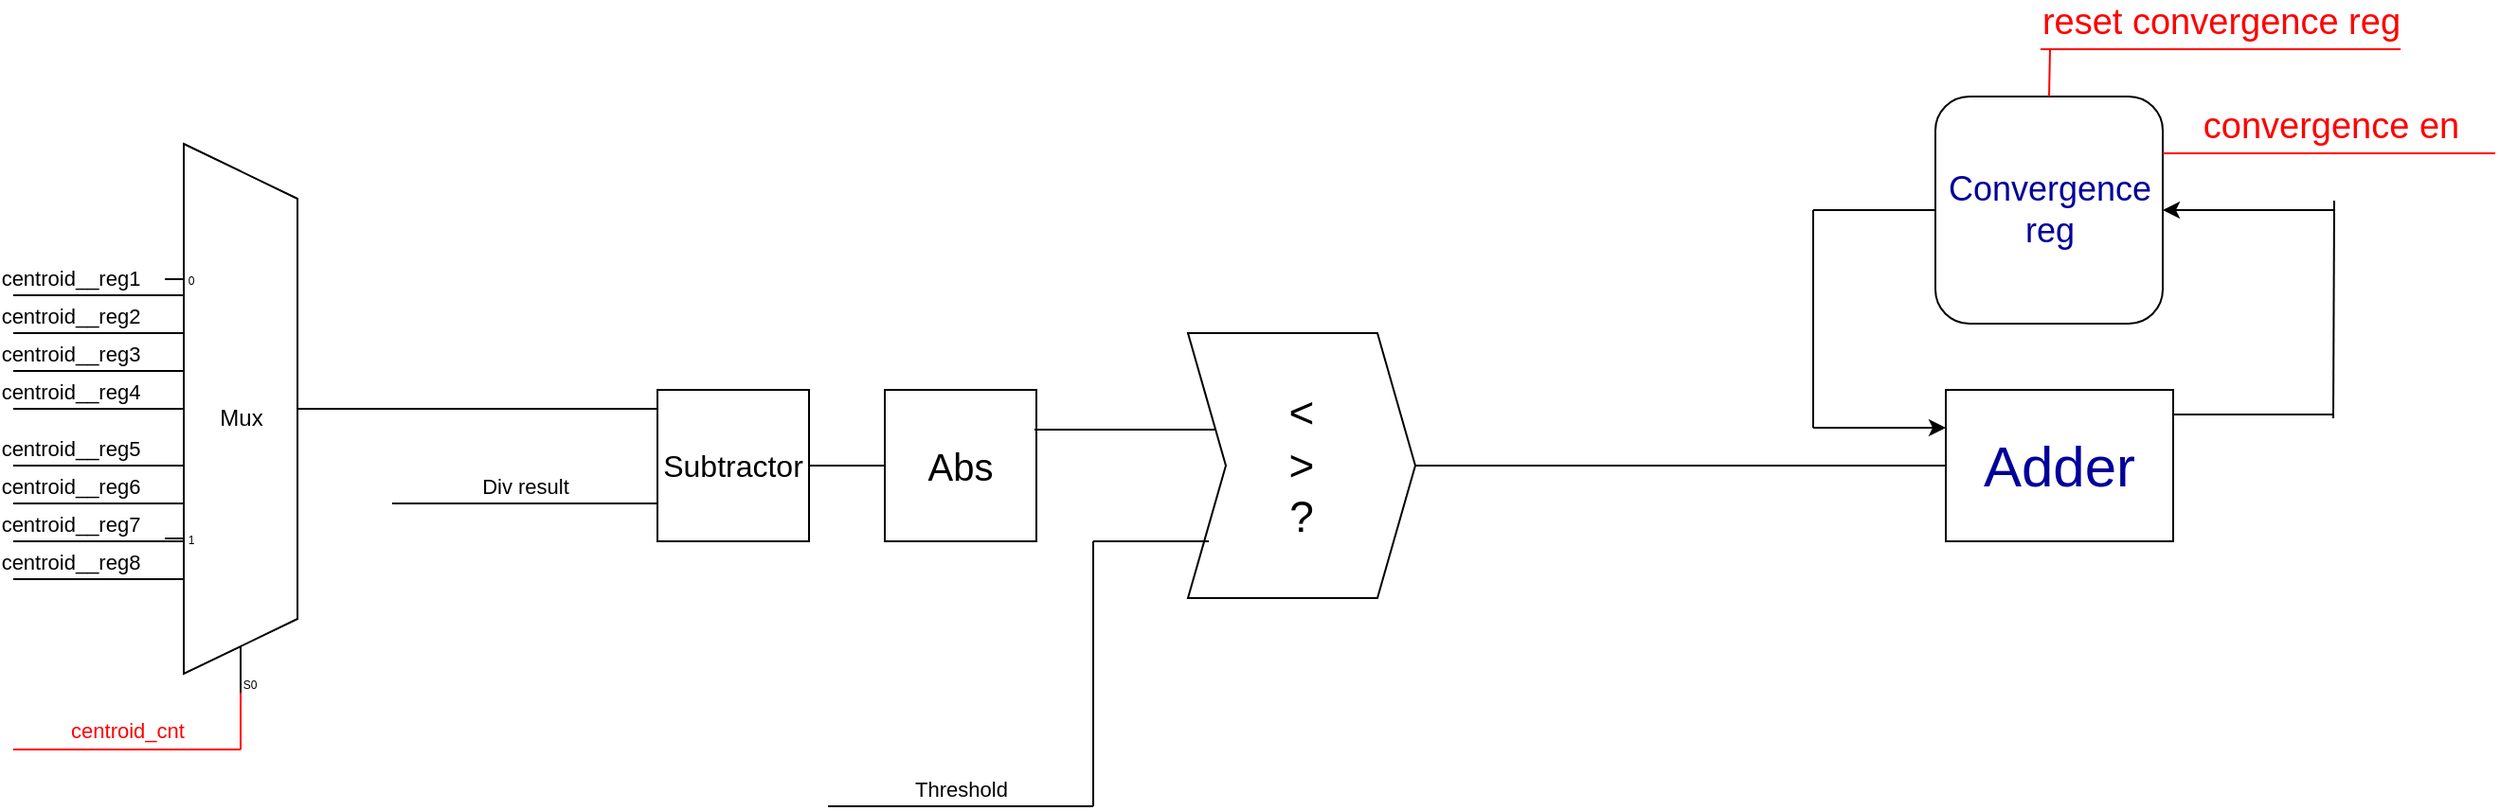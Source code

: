 <mxfile version="11.2.1" pages="1"><diagram id="T8Z2IFDPQpal-g-uq9Vg" name="Page-1"><mxGraphModel dx="2170" dy="1088" grid="1" gridSize="10" guides="1" tooltips="1" connect="1" arrows="1" fold="1" page="0" pageScale="1" pageWidth="850" pageHeight="1100" math="0" shadow="0"><root><mxCell id="0"/><mxCell id="1" parent="0"/><mxCell id="sgPwuMjlVQEN1YjF5gs_-2" value="Mux" style="shadow=0;dashed=0;align=center;fillColor=#ffffff;html=1;strokeWidth=1;shape=mxgraph.electrical.abstract.mux2;" vertex="1" parent="1"><mxGeometry x="170" y="90" width="80" height="290" as="geometry"/></mxCell><mxCell id="sgPwuMjlVQEN1YjF5gs_-3" value="" style="endArrow=none;html=1;entryX=0.375;entryY=1;entryDx=10;entryDy=0;entryPerimeter=0;strokeColor=#FF0000;fontColor=#FF0000;" edge="1" parent="1" target="sgPwuMjlVQEN1YjF5gs_-2"><mxGeometry width="50" height="50" relative="1" as="geometry"><mxPoint x="210" y="410" as="sourcePoint"/><mxPoint x="200" y="400" as="targetPoint"/></mxGeometry></mxCell><mxCell id="sgPwuMjlVQEN1YjF5gs_-4" value="centroid_cnt" style="endArrow=none;html=1;strokeColor=#FF0000;fontColor=#FF0000;" edge="1" parent="1"><mxGeometry y="10" width="50" height="50" relative="1" as="geometry"><mxPoint x="90" y="410" as="sourcePoint"/><mxPoint x="210" y="410" as="targetPoint"/><mxPoint as="offset"/></mxGeometry></mxCell><mxCell id="sgPwuMjlVQEN1YjF5gs_-6" value="centroid__reg2" style="endArrow=none;html=1;strokeColor=#000000;fontColor=#000000;entryX=0;entryY=0.236;entryDx=0;entryDy=3;entryPerimeter=0;" edge="1" parent="1"><mxGeometry x="-0.333" y="9" width="50" height="50" relative="1" as="geometry"><mxPoint x="90" y="190" as="sourcePoint"/><mxPoint x="180" y="190" as="targetPoint"/><mxPoint as="offset"/></mxGeometry></mxCell><mxCell id="sgPwuMjlVQEN1YjF5gs_-7" value="centroid__reg3" style="endArrow=none;html=1;strokeColor=#000000;fontColor=#000000;entryX=0;entryY=0.236;entryDx=0;entryDy=3;entryPerimeter=0;" edge="1" parent="1"><mxGeometry x="-0.333" y="9" width="50" height="50" relative="1" as="geometry"><mxPoint x="90" y="210" as="sourcePoint"/><mxPoint x="180" y="210" as="targetPoint"/><mxPoint as="offset"/></mxGeometry></mxCell><mxCell id="sgPwuMjlVQEN1YjF5gs_-8" value="centroid__reg4" style="endArrow=none;html=1;strokeColor=#000000;fontColor=#000000;entryX=0;entryY=0.236;entryDx=0;entryDy=3;entryPerimeter=0;" edge="1" parent="1"><mxGeometry x="-0.333" y="9" width="50" height="50" relative="1" as="geometry"><mxPoint x="90" y="230" as="sourcePoint"/><mxPoint x="180" y="230" as="targetPoint"/><mxPoint as="offset"/></mxGeometry></mxCell><mxCell id="sgPwuMjlVQEN1YjF5gs_-9" value="centroid__reg1" style="endArrow=none;html=1;strokeColor=#000000;fontColor=#000000;entryX=0;entryY=0.236;entryDx=0;entryDy=3;entryPerimeter=0;" edge="1" parent="1"><mxGeometry x="-0.333" y="9" width="50" height="50" relative="1" as="geometry"><mxPoint x="90" y="170" as="sourcePoint"/><mxPoint x="180" y="170" as="targetPoint"/><mxPoint as="offset"/></mxGeometry></mxCell><mxCell id="sgPwuMjlVQEN1YjF5gs_-14" value="centroid__reg6" style="endArrow=none;html=1;strokeColor=#000000;fontColor=#000000;entryX=0;entryY=0.236;entryDx=0;entryDy=3;entryPerimeter=0;" edge="1" parent="1"><mxGeometry x="-0.333" y="9" width="50" height="50" relative="1" as="geometry"><mxPoint x="90" y="280" as="sourcePoint"/><mxPoint x="180" y="280" as="targetPoint"/><mxPoint as="offset"/></mxGeometry></mxCell><mxCell id="sgPwuMjlVQEN1YjF5gs_-15" value="centroid__reg7" style="endArrow=none;html=1;strokeColor=#000000;fontColor=#000000;entryX=0;entryY=0.236;entryDx=0;entryDy=3;entryPerimeter=0;" edge="1" parent="1"><mxGeometry x="-0.333" y="9" width="50" height="50" relative="1" as="geometry"><mxPoint x="90" y="300" as="sourcePoint"/><mxPoint x="180" y="300" as="targetPoint"/><mxPoint as="offset"/></mxGeometry></mxCell><mxCell id="sgPwuMjlVQEN1YjF5gs_-16" value="centroid__reg8" style="endArrow=none;html=1;strokeColor=#000000;fontColor=#000000;entryX=0;entryY=0.236;entryDx=0;entryDy=3;entryPerimeter=0;" edge="1" parent="1"><mxGeometry x="-0.333" y="9" width="50" height="50" relative="1" as="geometry"><mxPoint x="90" y="320" as="sourcePoint"/><mxPoint x="180" y="320" as="targetPoint"/><mxPoint as="offset"/></mxGeometry></mxCell><mxCell id="sgPwuMjlVQEN1YjF5gs_-17" value="centroid__reg5" style="endArrow=none;html=1;strokeColor=#000000;fontColor=#000000;entryX=0;entryY=0.236;entryDx=0;entryDy=3;entryPerimeter=0;" edge="1" parent="1"><mxGeometry x="-0.333" y="9" width="50" height="50" relative="1" as="geometry"><mxPoint x="90" y="260" as="sourcePoint"/><mxPoint x="180" y="260" as="targetPoint"/><mxPoint as="offset"/></mxGeometry></mxCell><mxCell id="sgPwuMjlVQEN1YjF5gs_-20" value="&lt;font style=&quot;font-size: 16px&quot;&gt;Subtractor&lt;/font&gt;" style="whiteSpace=wrap;html=1;aspect=fixed;fillColor=none;fontColor=#000000;" vertex="1" parent="1"><mxGeometry x="430" y="220" width="80" height="80" as="geometry"/></mxCell><mxCell id="sgPwuMjlVQEN1YjF5gs_-21" value="&lt;font style=&quot;font-size: 20px&quot;&gt;Abs&lt;/font&gt;" style="whiteSpace=wrap;html=1;aspect=fixed;fillColor=none;fontColor=#000000;" vertex="1" parent="1"><mxGeometry x="550" y="220" width="80" height="80" as="geometry"/></mxCell><mxCell id="sgPwuMjlVQEN1YjF5gs_-22" value="Div result" style="endArrow=none;html=1;strokeColor=#000000;fontColor=#000000;verticalAlign=bottom;" edge="1" parent="1"><mxGeometry width="50" height="50" relative="1" as="geometry"><mxPoint x="290" y="280" as="sourcePoint"/><mxPoint x="430" y="280" as="targetPoint"/></mxGeometry></mxCell><mxCell id="sgPwuMjlVQEN1YjF5gs_-24" value="" style="endArrow=none;html=1;strokeColor=#000000;fontColor=#000000;entryX=1;entryY=0.5;entryDx=0;entryDy=-5;entryPerimeter=0;exitX=0;exitY=0.125;exitDx=0;exitDy=0;exitPerimeter=0;" edge="1" parent="1" source="sgPwuMjlVQEN1YjF5gs_-20" target="sgPwuMjlVQEN1YjF5gs_-2"><mxGeometry width="50" height="50" relative="1" as="geometry"><mxPoint x="330" y="235" as="sourcePoint"/><mxPoint x="310" y="260" as="targetPoint"/></mxGeometry></mxCell><mxCell id="sgPwuMjlVQEN1YjF5gs_-28" value="" style="endArrow=none;html=1;strokeColor=#000000;fontColor=#000000;entryX=0;entryY=0.5;entryDx=0;entryDy=0;exitX=1;exitY=0.5;exitDx=0;exitDy=0;" edge="1" parent="1" source="sgPwuMjlVQEN1YjF5gs_-20" target="sgPwuMjlVQEN1YjF5gs_-21"><mxGeometry width="50" height="50" relative="1" as="geometry"><mxPoint x="490" y="370" as="sourcePoint"/><mxPoint x="540" y="320" as="targetPoint"/></mxGeometry></mxCell><mxCell id="sgPwuMjlVQEN1YjF5gs_-29" value="&amp;lt;&lt;br style=&quot;font-size: 23px;&quot;&gt;&amp;gt;&lt;br style=&quot;font-size: 23px;&quot;&gt;?" style="shape=step;perimeter=stepPerimeter;whiteSpace=wrap;html=1;fixedSize=1;fillColor=none;fontColor=#000000;fontSize=23;" vertex="1" parent="1"><mxGeometry x="710" y="190" width="120" height="140" as="geometry"/></mxCell><mxCell id="sgPwuMjlVQEN1YjF5gs_-30" value="" style="endArrow=none;html=1;strokeColor=#000000;fontColor=#000000;entryX=0.117;entryY=0.364;entryDx=0;entryDy=0;entryPerimeter=0;" edge="1" parent="1" target="sgPwuMjlVQEN1YjF5gs_-29"><mxGeometry width="50" height="50" relative="1" as="geometry"><mxPoint x="629" y="241" as="sourcePoint"/><mxPoint x="722" y="232" as="targetPoint"/></mxGeometry></mxCell><mxCell id="sgPwuMjlVQEN1YjF5gs_-31" value="" style="endArrow=none;html=1;strokeColor=#000000;fontColor=#000000;entryX=0.092;entryY=0.786;entryDx=0;entryDy=0;entryPerimeter=0;" edge="1" parent="1" target="sgPwuMjlVQEN1YjF5gs_-29"><mxGeometry width="50" height="50" relative="1" as="geometry"><mxPoint x="660" y="300" as="sourcePoint"/><mxPoint x="650" y="370" as="targetPoint"/></mxGeometry></mxCell><mxCell id="sgPwuMjlVQEN1YjF5gs_-32" value="" style="endArrow=none;html=1;strokeColor=#000000;fontColor=#000000;" edge="1" parent="1"><mxGeometry width="50" height="50" relative="1" as="geometry"><mxPoint x="660" y="440" as="sourcePoint"/><mxPoint x="660" y="300" as="targetPoint"/></mxGeometry></mxCell><mxCell id="sgPwuMjlVQEN1YjF5gs_-33" value="Threshold" style="endArrow=none;html=1;strokeColor=#000000;fontColor=#000000;verticalAlign=bottom;" edge="1" parent="1"><mxGeometry width="50" height="50" relative="1" as="geometry"><mxPoint x="520" y="440" as="sourcePoint"/><mxPoint x="660" y="440" as="targetPoint"/></mxGeometry></mxCell><mxCell id="sgPwuMjlVQEN1YjF5gs_-34" value="" style="endArrow=none;html=1;strokeColor=#000000;fontSize=23;fontColor=#000000;exitX=1;exitY=0.5;exitDx=0;exitDy=0;" edge="1" parent="1" source="sgPwuMjlVQEN1YjF5gs_-29" target="sgPwuMjlVQEN1YjF5gs_-35"><mxGeometry width="50" height="50" relative="1" as="geometry"><mxPoint x="880" y="270" as="sourcePoint"/><mxPoint x="950" y="260" as="targetPoint"/></mxGeometry></mxCell><mxCell id="sgPwuMjlVQEN1YjF5gs_-35" value="Adder" style="rounded=0;whiteSpace=wrap;html=1;fontSize=30;fontColor=#000099;" vertex="1" parent="1"><mxGeometry x="1110" y="220" width="120" height="80" as="geometry"/></mxCell><mxCell id="sgPwuMjlVQEN1YjF5gs_-36" value="Convergence reg" style="rounded=1;whiteSpace=wrap;html=1;fontSize=18;fontColor=#000099;" vertex="1" parent="1"><mxGeometry x="1104.5" y="65" width="120" height="120" as="geometry"/></mxCell><mxCell id="sgPwuMjlVQEN1YjF5gs_-41" value="" style="endArrow=none;html=1;strokeColor=#000000;fontSize=23;fontColor=#000000;" edge="1" parent="1"><mxGeometry width="50" height="50" relative="1" as="geometry"><mxPoint x="1040" y="240" as="sourcePoint"/><mxPoint x="1040" y="125" as="targetPoint"/></mxGeometry></mxCell><mxCell id="sgPwuMjlVQEN1YjF5gs_-42" value="" style="endArrow=none;html=1;strokeColor=#000000;fontSize=23;fontColor=#000000;entryX=0;entryY=0.5;entryDx=0;entryDy=0;" edge="1" parent="1" target="sgPwuMjlVQEN1YjF5gs_-36"><mxGeometry width="50" height="50" relative="1" as="geometry"><mxPoint x="1040" y="125" as="sourcePoint"/><mxPoint x="1020" y="120" as="targetPoint"/></mxGeometry></mxCell><mxCell id="sgPwuMjlVQEN1YjF5gs_-43" value="" style="endArrow=none;html=1;strokeColor=#000000;fontSize=23;fontColor=#000000;" edge="1" parent="1"><mxGeometry width="50" height="50" relative="1" as="geometry"><mxPoint x="1230" y="233" as="sourcePoint"/><mxPoint x="1314.5" y="233" as="targetPoint"/></mxGeometry></mxCell><mxCell id="sgPwuMjlVQEN1YjF5gs_-44" value="" style="endArrow=none;html=1;strokeColor=#000000;fontSize=23;fontColor=#000000;" edge="1" parent="1"><mxGeometry width="50" height="50" relative="1" as="geometry"><mxPoint x="1314.5" y="235" as="sourcePoint"/><mxPoint x="1315" y="120" as="targetPoint"/></mxGeometry></mxCell><mxCell id="sgPwuMjlVQEN1YjF5gs_-46" value="convergence en" style="endArrow=none;html=1;strokeColor=#FF0000;fontSize=19;fontColor=#FF0000;exitX=1;exitY=0.25;exitDx=0;exitDy=0;verticalAlign=bottom;" edge="1" parent="1" source="sgPwuMjlVQEN1YjF5gs_-36"><mxGeometry width="50" height="50" relative="1" as="geometry"><mxPoint x="1300" y="130" as="sourcePoint"/><mxPoint x="1400" y="95" as="targetPoint"/></mxGeometry></mxCell><mxCell id="sgPwuMjlVQEN1YjF5gs_-48" value="" style="endArrow=classic;html=1;strokeColor=#000000;fontSize=19;fontColor=#FF0000;entryX=1;entryY=0.5;entryDx=0;entryDy=0;" edge="1" parent="1" target="sgPwuMjlVQEN1YjF5gs_-36"><mxGeometry width="50" height="50" relative="1" as="geometry"><mxPoint x="1314.5" y="125" as="sourcePoint"/><mxPoint x="1444.5" y="125" as="targetPoint"/></mxGeometry></mxCell><mxCell id="sgPwuMjlVQEN1YjF5gs_-49" value="" style="endArrow=classic;html=1;strokeColor=#000000;fontSize=19;fontColor=#FF0000;entryX=0;entryY=0.25;entryDx=0;entryDy=0;" edge="1" parent="1" target="sgPwuMjlVQEN1YjF5gs_-35"><mxGeometry width="50" height="50" relative="1" as="geometry"><mxPoint x="1040" y="240" as="sourcePoint"/><mxPoint x="1114.5" y="211" as="targetPoint"/></mxGeometry></mxCell><mxCell id="sgPwuMjlVQEN1YjF5gs_-50" value="" style="endArrow=none;html=1;strokeColor=#FF0000;fontSize=19;fontColor=#FF0000;exitX=0.5;exitY=0;exitDx=0;exitDy=0;" edge="1" parent="1" source="sgPwuMjlVQEN1YjF5gs_-36"><mxGeometry width="50" height="50" relative="1" as="geometry"><mxPoint x="1190" y="10" as="sourcePoint"/><mxPoint x="1165" y="40" as="targetPoint"/></mxGeometry></mxCell><mxCell id="sgPwuMjlVQEN1YjF5gs_-51" value="reset convergence reg" style="endArrow=none;html=1;strokeColor=#FF0000;fontSize=19;fontColor=#FF0000;verticalAlign=bottom;" edge="1" parent="1"><mxGeometry width="50" height="50" relative="1" as="geometry"><mxPoint x="1160" y="40" as="sourcePoint"/><mxPoint x="1350" y="40" as="targetPoint"/></mxGeometry></mxCell></root></mxGraphModel></diagram></mxfile>